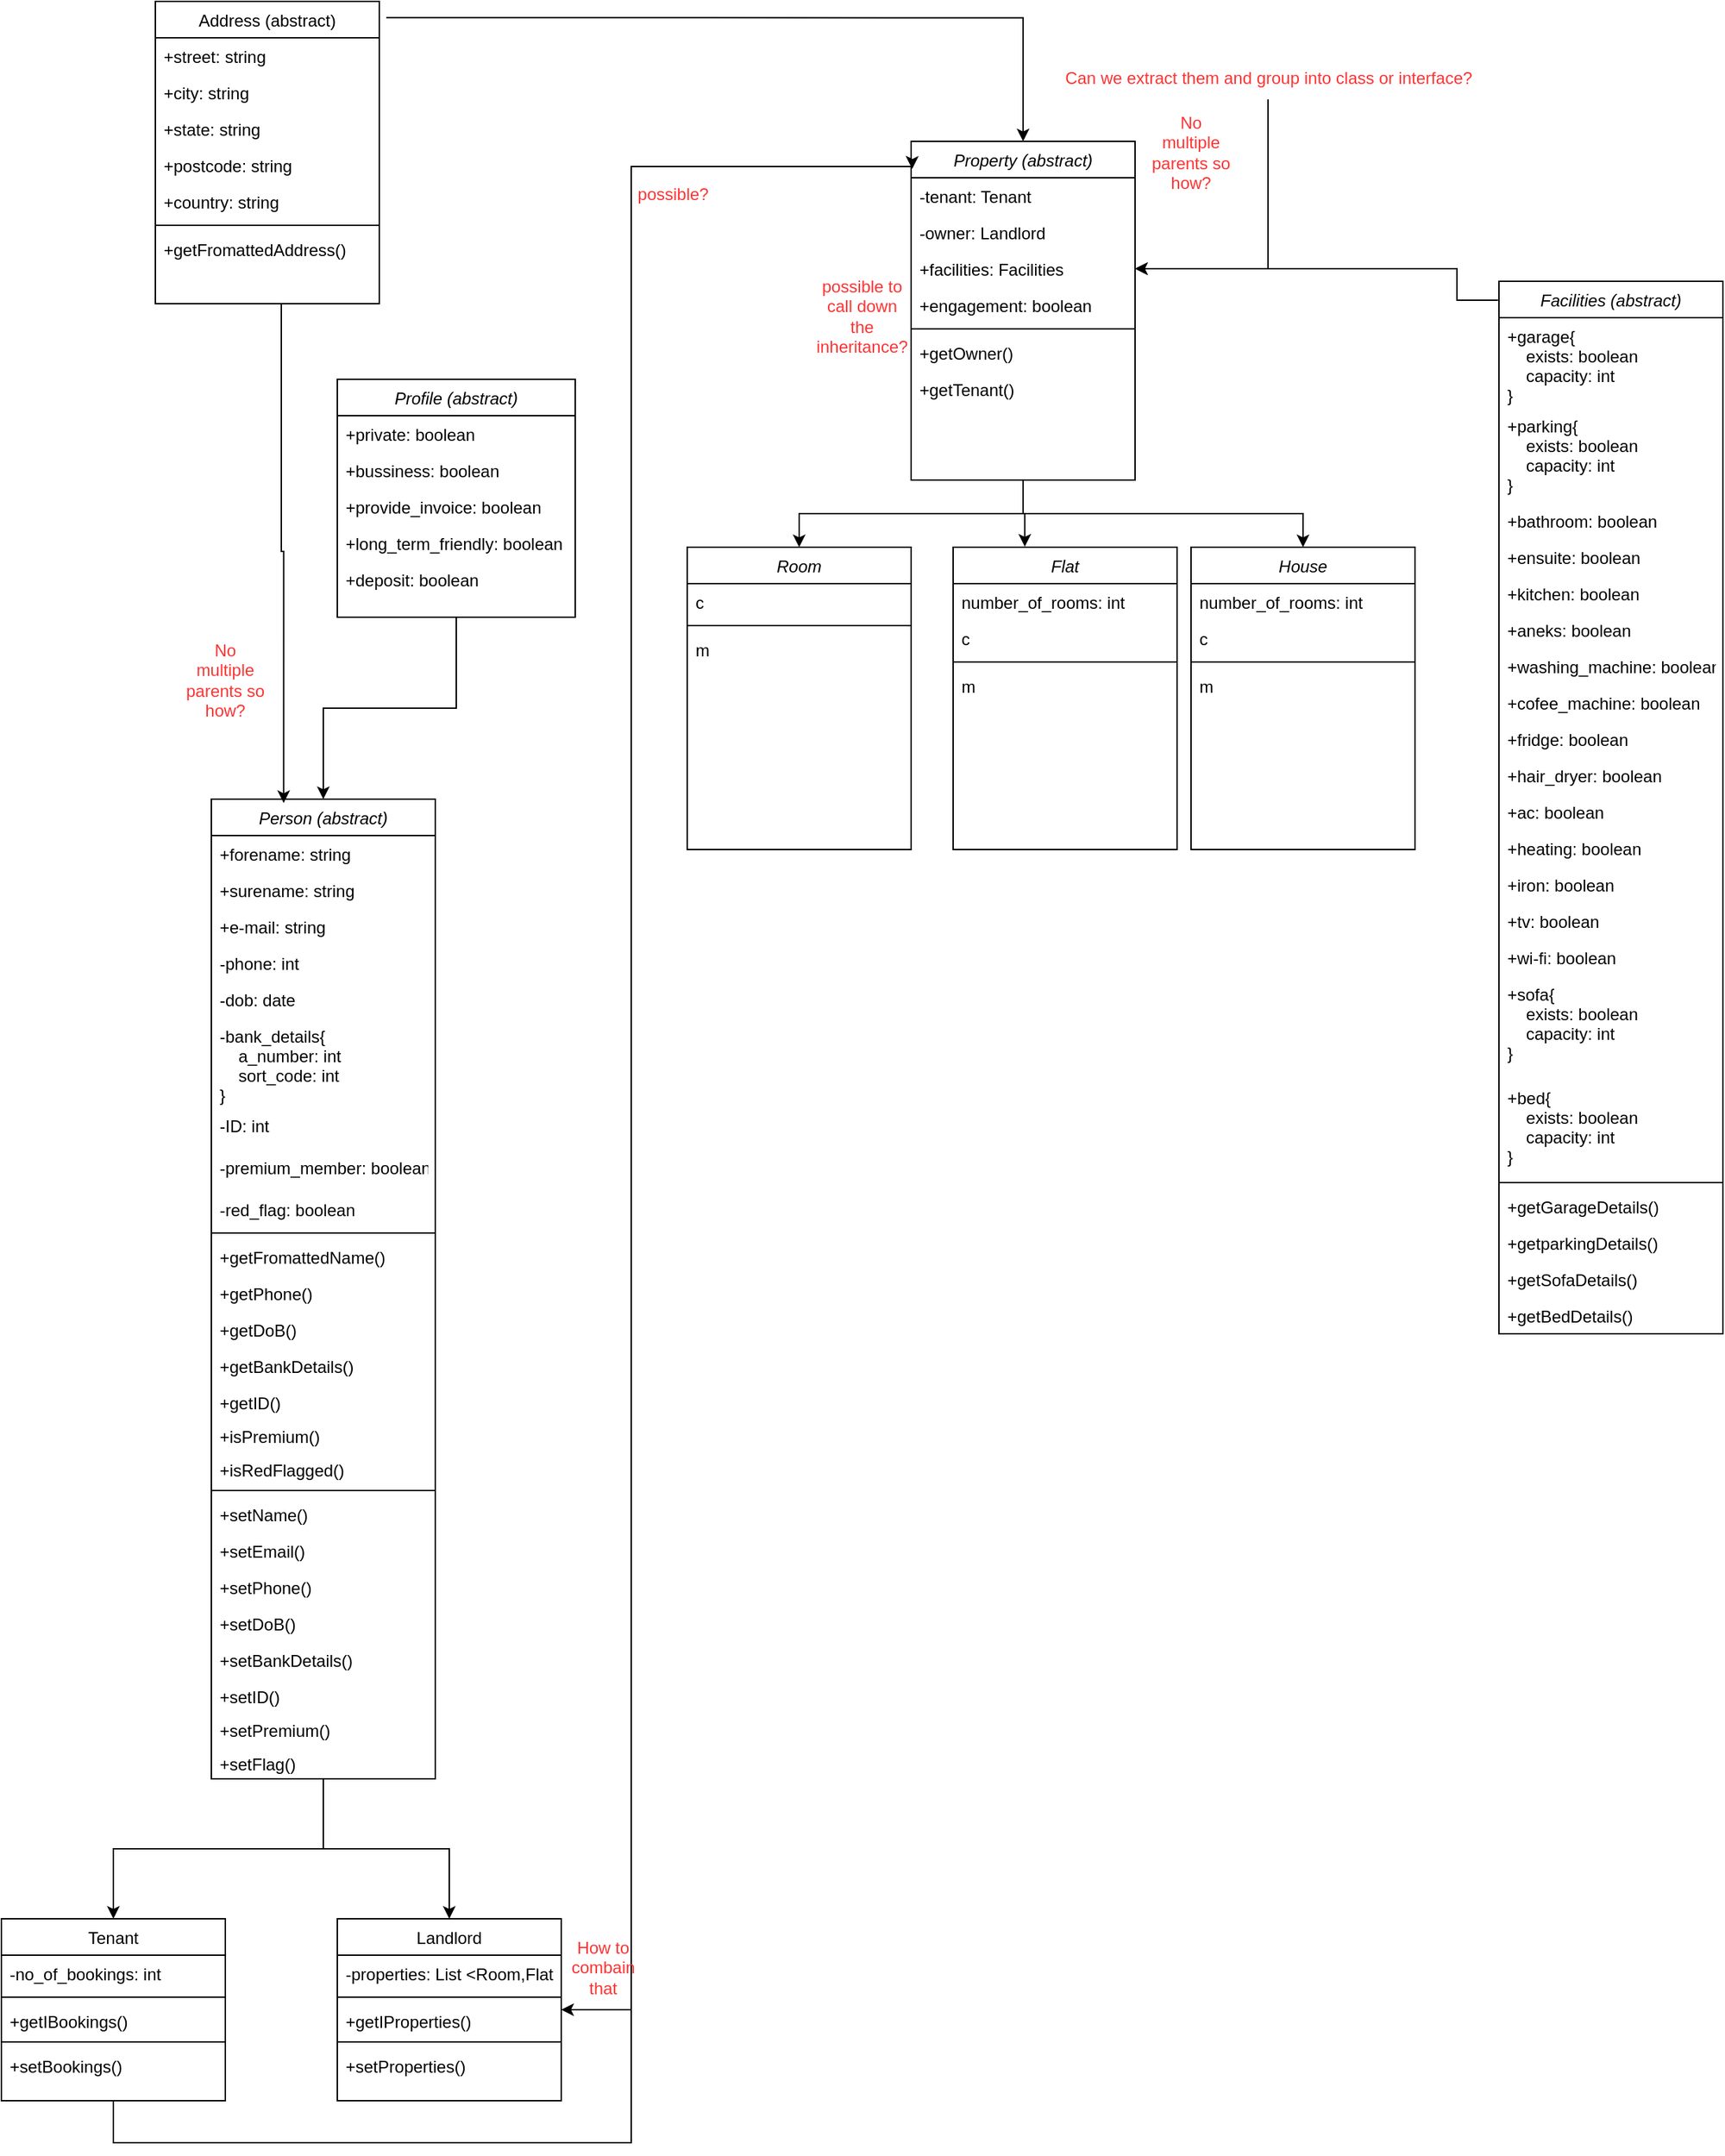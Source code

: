<mxfile version="22.0.4" type="device">
  <diagram id="C5RBs43oDa-KdzZeNtuy" name="Page-1">
    <mxGraphModel dx="1835" dy="1683" grid="1" gridSize="10" guides="1" tooltips="1" connect="1" arrows="1" fold="1" page="1" pageScale="1" pageWidth="827" pageHeight="1169" math="0" shadow="0">
      <root>
        <mxCell id="WIyWlLk6GJQsqaUBKTNV-0" />
        <mxCell id="WIyWlLk6GJQsqaUBKTNV-1" parent="WIyWlLk6GJQsqaUBKTNV-0" />
        <mxCell id="livQO-2SAZ4Iy33ky4Li-49" style="edgeStyle=orthogonalEdgeStyle;rounded=0;orthogonalLoop=1;jettySize=auto;html=1;exitX=0.5;exitY=1;exitDx=0;exitDy=0;entryX=0.5;entryY=0;entryDx=0;entryDy=0;" parent="WIyWlLk6GJQsqaUBKTNV-1" source="zkfFHV4jXpPFQw0GAbJ--0" target="zkfFHV4jXpPFQw0GAbJ--6" edge="1">
          <mxGeometry relative="1" as="geometry" />
        </mxCell>
        <mxCell id="livQO-2SAZ4Iy33ky4Li-134" style="edgeStyle=orthogonalEdgeStyle;rounded=0;orthogonalLoop=1;jettySize=auto;html=1;entryX=0.5;entryY=0;entryDx=0;entryDy=0;" parent="WIyWlLk6GJQsqaUBKTNV-1" source="zkfFHV4jXpPFQw0GAbJ--0" target="livQO-2SAZ4Iy33ky4Li-118" edge="1">
          <mxGeometry relative="1" as="geometry" />
        </mxCell>
        <mxCell id="zkfFHV4jXpPFQw0GAbJ--0" value="Person (abstract)" style="swimlane;fontStyle=2;align=center;verticalAlign=top;childLayout=stackLayout;horizontal=1;startSize=26;horizontalStack=0;resizeParent=1;resizeLast=0;collapsible=1;marginBottom=0;rounded=0;shadow=0;strokeWidth=1;" parent="WIyWlLk6GJQsqaUBKTNV-1" vertex="1">
          <mxGeometry x="-30" y="-100" width="160" height="700" as="geometry">
            <mxRectangle x="230" y="140" width="160" height="26" as="alternateBounds" />
          </mxGeometry>
        </mxCell>
        <mxCell id="zkfFHV4jXpPFQw0GAbJ--1" value="+forename: string" style="text;align=left;verticalAlign=top;spacingLeft=4;spacingRight=4;overflow=hidden;rotatable=0;points=[[0,0.5],[1,0.5]];portConstraint=eastwest;" parent="zkfFHV4jXpPFQw0GAbJ--0" vertex="1">
          <mxGeometry y="26" width="160" height="26" as="geometry" />
        </mxCell>
        <mxCell id="livQO-2SAZ4Iy33ky4Li-4" value="+surename: string" style="text;align=left;verticalAlign=top;spacingLeft=4;spacingRight=4;overflow=hidden;rotatable=0;points=[[0,0.5],[1,0.5]];portConstraint=eastwest;rounded=0;shadow=0;html=0;" parent="zkfFHV4jXpPFQw0GAbJ--0" vertex="1">
          <mxGeometry y="52" width="160" height="26" as="geometry" />
        </mxCell>
        <mxCell id="zkfFHV4jXpPFQw0GAbJ--3" value="+e-mail: string" style="text;align=left;verticalAlign=top;spacingLeft=4;spacingRight=4;overflow=hidden;rotatable=0;points=[[0,0.5],[1,0.5]];portConstraint=eastwest;rounded=0;shadow=0;html=0;" parent="zkfFHV4jXpPFQw0GAbJ--0" vertex="1">
          <mxGeometry y="78" width="160" height="26" as="geometry" />
        </mxCell>
        <mxCell id="livQO-2SAZ4Iy33ky4Li-79" value="-phone: int" style="text;align=left;verticalAlign=top;spacingLeft=4;spacingRight=4;overflow=hidden;rotatable=0;points=[[0,0.5],[1,0.5]];portConstraint=eastwest;rounded=0;shadow=0;html=0;" parent="zkfFHV4jXpPFQw0GAbJ--0" vertex="1">
          <mxGeometry y="104" width="160" height="26" as="geometry" />
        </mxCell>
        <mxCell id="livQO-2SAZ4Iy33ky4Li-80" value="-dob: date" style="text;align=left;verticalAlign=top;spacingLeft=4;spacingRight=4;overflow=hidden;rotatable=0;points=[[0,0.5],[1,0.5]];portConstraint=eastwest;rounded=0;shadow=0;html=0;" parent="zkfFHV4jXpPFQw0GAbJ--0" vertex="1">
          <mxGeometry y="130" width="160" height="26" as="geometry" />
        </mxCell>
        <mxCell id="livQO-2SAZ4Iy33ky4Li-93" value="-bank_details{&#xa;    a_number: int&#xa;    sort_code: int&#xa;}" style="text;align=left;verticalAlign=top;spacingLeft=4;spacingRight=4;overflow=hidden;rotatable=0;points=[[0,0.5],[1,0.5]];portConstraint=eastwest;rounded=0;shadow=0;html=0;" parent="zkfFHV4jXpPFQw0GAbJ--0" vertex="1">
          <mxGeometry y="156" width="160" height="64" as="geometry" />
        </mxCell>
        <mxCell id="livQO-2SAZ4Iy33ky4Li-136" value="-ID: int" style="text;align=left;verticalAlign=top;spacingLeft=4;spacingRight=4;overflow=hidden;rotatable=0;points=[[0,0.5],[1,0.5]];portConstraint=eastwest;rounded=0;shadow=0;html=0;" parent="zkfFHV4jXpPFQw0GAbJ--0" vertex="1">
          <mxGeometry y="220" width="160" height="30" as="geometry" />
        </mxCell>
        <mxCell id="livQO-2SAZ4Iy33ky4Li-95" value="-premium_member: boolean" style="text;align=left;verticalAlign=top;spacingLeft=4;spacingRight=4;overflow=hidden;rotatable=0;points=[[0,0.5],[1,0.5]];portConstraint=eastwest;" parent="zkfFHV4jXpPFQw0GAbJ--0" vertex="1">
          <mxGeometry y="250" width="160" height="30" as="geometry" />
        </mxCell>
        <mxCell id="zkfFHV4jXpPFQw0GAbJ--7" value="-red_flag: boolean" style="text;align=left;verticalAlign=top;spacingLeft=4;spacingRight=4;overflow=hidden;rotatable=0;points=[[0,0.5],[1,0.5]];portConstraint=eastwest;" parent="zkfFHV4jXpPFQw0GAbJ--0" vertex="1">
          <mxGeometry y="280" width="160" height="26" as="geometry" />
        </mxCell>
        <mxCell id="zkfFHV4jXpPFQw0GAbJ--4" value="" style="line;html=1;strokeWidth=1;align=left;verticalAlign=middle;spacingTop=-1;spacingLeft=3;spacingRight=3;rotatable=0;labelPosition=right;points=[];portConstraint=eastwest;" parent="zkfFHV4jXpPFQw0GAbJ--0" vertex="1">
          <mxGeometry y="306" width="160" height="8" as="geometry" />
        </mxCell>
        <mxCell id="zkfFHV4jXpPFQw0GAbJ--5" value="+getFromattedName()" style="text;align=left;verticalAlign=top;spacingLeft=4;spacingRight=4;overflow=hidden;rotatable=0;points=[[0,0.5],[1,0.5]];portConstraint=eastwest;" parent="zkfFHV4jXpPFQw0GAbJ--0" vertex="1">
          <mxGeometry y="314" width="160" height="26" as="geometry" />
        </mxCell>
        <mxCell id="livQO-2SAZ4Iy33ky4Li-100" value="+getPhone()" style="text;align=left;verticalAlign=top;spacingLeft=4;spacingRight=4;overflow=hidden;rotatable=0;points=[[0,0.5],[1,0.5]];portConstraint=eastwest;" parent="zkfFHV4jXpPFQw0GAbJ--0" vertex="1">
          <mxGeometry y="340" width="160" height="26" as="geometry" />
        </mxCell>
        <mxCell id="livQO-2SAZ4Iy33ky4Li-101" value="+getDoB()" style="text;align=left;verticalAlign=top;spacingLeft=4;spacingRight=4;overflow=hidden;rotatable=0;points=[[0,0.5],[1,0.5]];portConstraint=eastwest;" parent="zkfFHV4jXpPFQw0GAbJ--0" vertex="1">
          <mxGeometry y="366" width="160" height="26" as="geometry" />
        </mxCell>
        <mxCell id="livQO-2SAZ4Iy33ky4Li-102" value="+getBankDetails()" style="text;align=left;verticalAlign=top;spacingLeft=4;spacingRight=4;overflow=hidden;rotatable=0;points=[[0,0.5],[1,0.5]];portConstraint=eastwest;" parent="zkfFHV4jXpPFQw0GAbJ--0" vertex="1">
          <mxGeometry y="392" width="160" height="26" as="geometry" />
        </mxCell>
        <mxCell id="livQO-2SAZ4Iy33ky4Li-124" value="+getID()" style="text;align=left;verticalAlign=top;spacingLeft=4;spacingRight=4;overflow=hidden;rotatable=0;points=[[0,0.5],[1,0.5]];portConstraint=eastwest;" parent="zkfFHV4jXpPFQw0GAbJ--0" vertex="1">
          <mxGeometry y="418" width="160" height="24" as="geometry" />
        </mxCell>
        <mxCell id="livQO-2SAZ4Iy33ky4Li-112" value="+isPremium()" style="text;align=left;verticalAlign=top;spacingLeft=4;spacingRight=4;overflow=hidden;rotatable=0;points=[[0,0.5],[1,0.5]];portConstraint=eastwest;" parent="zkfFHV4jXpPFQw0GAbJ--0" vertex="1">
          <mxGeometry y="442" width="160" height="24" as="geometry" />
        </mxCell>
        <mxCell id="livQO-2SAZ4Iy33ky4Li-85" value="+isRedFlagged()" style="text;align=left;verticalAlign=top;spacingLeft=4;spacingRight=4;overflow=hidden;rotatable=0;points=[[0,0.5],[1,0.5]];portConstraint=eastwest;" parent="zkfFHV4jXpPFQw0GAbJ--0" vertex="1">
          <mxGeometry y="466" width="160" height="24" as="geometry" />
        </mxCell>
        <mxCell id="livQO-2SAZ4Iy33ky4Li-104" value="" style="line;html=1;strokeWidth=1;align=left;verticalAlign=middle;spacingTop=-1;spacingLeft=3;spacingRight=3;rotatable=0;labelPosition=right;points=[];portConstraint=eastwest;" parent="zkfFHV4jXpPFQw0GAbJ--0" vertex="1">
          <mxGeometry y="490" width="160" height="8" as="geometry" />
        </mxCell>
        <mxCell id="livQO-2SAZ4Iy33ky4Li-106" value="+setName()" style="text;align=left;verticalAlign=top;spacingLeft=4;spacingRight=4;overflow=hidden;rotatable=0;points=[[0,0.5],[1,0.5]];portConstraint=eastwest;" parent="zkfFHV4jXpPFQw0GAbJ--0" vertex="1">
          <mxGeometry y="498" width="160" height="26" as="geometry" />
        </mxCell>
        <mxCell id="livQO-2SAZ4Iy33ky4Li-107" value="+setEmail()" style="text;align=left;verticalAlign=top;spacingLeft=4;spacingRight=4;overflow=hidden;rotatable=0;points=[[0,0.5],[1,0.5]];portConstraint=eastwest;rounded=0;shadow=0;html=0;" parent="zkfFHV4jXpPFQw0GAbJ--0" vertex="1">
          <mxGeometry y="524" width="160" height="26" as="geometry" />
        </mxCell>
        <mxCell id="livQO-2SAZ4Iy33ky4Li-103" value="+setPhone()" style="text;align=left;verticalAlign=top;spacingLeft=4;spacingRight=4;overflow=hidden;rotatable=0;points=[[0,0.5],[1,0.5]];portConstraint=eastwest;" parent="zkfFHV4jXpPFQw0GAbJ--0" vertex="1">
          <mxGeometry y="550" width="160" height="26" as="geometry" />
        </mxCell>
        <mxCell id="livQO-2SAZ4Iy33ky4Li-108" value="+setDoB()" style="text;align=left;verticalAlign=top;spacingLeft=4;spacingRight=4;overflow=hidden;rotatable=0;points=[[0,0.5],[1,0.5]];portConstraint=eastwest;rounded=0;shadow=0;html=0;" parent="zkfFHV4jXpPFQw0GAbJ--0" vertex="1">
          <mxGeometry y="576" width="160" height="26" as="geometry" />
        </mxCell>
        <mxCell id="livQO-2SAZ4Iy33ky4Li-105" value="+setBankDetails()" style="text;align=left;verticalAlign=top;spacingLeft=4;spacingRight=4;overflow=hidden;rotatable=0;points=[[0,0.5],[1,0.5]];portConstraint=eastwest;" parent="zkfFHV4jXpPFQw0GAbJ--0" vertex="1">
          <mxGeometry y="602" width="160" height="26" as="geometry" />
        </mxCell>
        <mxCell id="livQO-2SAZ4Iy33ky4Li-129" value="+setID()" style="text;align=left;verticalAlign=top;spacingLeft=4;spacingRight=4;overflow=hidden;rotatable=0;points=[[0,0.5],[1,0.5]];portConstraint=eastwest;" parent="zkfFHV4jXpPFQw0GAbJ--0" vertex="1">
          <mxGeometry y="628" width="160" height="24" as="geometry" />
        </mxCell>
        <mxCell id="livQO-2SAZ4Iy33ky4Li-115" value="+setPremium()" style="text;align=left;verticalAlign=top;spacingLeft=4;spacingRight=4;overflow=hidden;rotatable=0;points=[[0,0.5],[1,0.5]];portConstraint=eastwest;" parent="zkfFHV4jXpPFQw0GAbJ--0" vertex="1">
          <mxGeometry y="652" width="160" height="24" as="geometry" />
        </mxCell>
        <mxCell id="livQO-2SAZ4Iy33ky4Li-113" value="+setFlag()" style="text;align=left;verticalAlign=top;spacingLeft=4;spacingRight=4;overflow=hidden;rotatable=0;points=[[0,0.5],[1,0.5]];portConstraint=eastwest;" parent="zkfFHV4jXpPFQw0GAbJ--0" vertex="1">
          <mxGeometry y="676" width="160" height="24" as="geometry" />
        </mxCell>
        <mxCell id="livQO-2SAZ4Iy33ky4Li-152" style="edgeStyle=orthogonalEdgeStyle;rounded=0;orthogonalLoop=1;jettySize=auto;html=1;entryX=0.005;entryY=0.081;entryDx=0;entryDy=0;entryPerimeter=0;" parent="WIyWlLk6GJQsqaUBKTNV-1" source="zkfFHV4jXpPFQw0GAbJ--6" target="livQO-2SAZ4Iy33ky4Li-27" edge="1">
          <mxGeometry relative="1" as="geometry">
            <Array as="points">
              <mxPoint x="-100" y="860" />
              <mxPoint x="270" y="860" />
              <mxPoint x="270" y="-552" />
            </Array>
          </mxGeometry>
        </mxCell>
        <mxCell id="zkfFHV4jXpPFQw0GAbJ--6" value="Tenant" style="swimlane;fontStyle=0;align=center;verticalAlign=top;childLayout=stackLayout;horizontal=1;startSize=26;horizontalStack=0;resizeParent=1;resizeLast=0;collapsible=1;marginBottom=0;rounded=0;shadow=0;strokeWidth=1;" parent="WIyWlLk6GJQsqaUBKTNV-1" vertex="1">
          <mxGeometry x="-180" y="700" width="160" height="130" as="geometry">
            <mxRectangle x="130" y="380" width="160" height="26" as="alternateBounds" />
          </mxGeometry>
        </mxCell>
        <mxCell id="livQO-2SAZ4Iy33ky4Li-96" value="-no_of_bookings: int" style="text;align=left;verticalAlign=top;spacingLeft=4;spacingRight=4;overflow=hidden;rotatable=0;points=[[0,0.5],[1,0.5]];portConstraint=eastwest;" parent="zkfFHV4jXpPFQw0GAbJ--6" vertex="1">
          <mxGeometry y="26" width="160" height="26" as="geometry" />
        </mxCell>
        <mxCell id="zkfFHV4jXpPFQw0GAbJ--9" value="" style="line;html=1;strokeWidth=1;align=left;verticalAlign=middle;spacingTop=-1;spacingLeft=3;spacingRight=3;rotatable=0;labelPosition=right;points=[];portConstraint=eastwest;" parent="zkfFHV4jXpPFQw0GAbJ--6" vertex="1">
          <mxGeometry y="52" width="160" height="8" as="geometry" />
        </mxCell>
        <mxCell id="livQO-2SAZ4Iy33ky4Li-111" value="+getIBookings()" style="text;align=left;verticalAlign=top;spacingLeft=4;spacingRight=4;overflow=hidden;rotatable=0;points=[[0,0.5],[1,0.5]];portConstraint=eastwest;" parent="zkfFHV4jXpPFQw0GAbJ--6" vertex="1">
          <mxGeometry y="60" width="160" height="24" as="geometry" />
        </mxCell>
        <mxCell id="livQO-2SAZ4Iy33ky4Li-114" value="" style="line;html=1;strokeWidth=1;align=left;verticalAlign=middle;spacingTop=-1;spacingLeft=3;spacingRight=3;rotatable=0;labelPosition=right;points=[];portConstraint=eastwest;" parent="zkfFHV4jXpPFQw0GAbJ--6" vertex="1">
          <mxGeometry y="84" width="160" height="8" as="geometry" />
        </mxCell>
        <mxCell id="livQO-2SAZ4Iy33ky4Li-116" value="+setBookings()" style="text;align=left;verticalAlign=top;spacingLeft=4;spacingRight=4;overflow=hidden;rotatable=0;points=[[0,0.5],[1,0.5]];portConstraint=eastwest;" parent="zkfFHV4jXpPFQw0GAbJ--6" vertex="1">
          <mxGeometry y="92" width="160" height="24" as="geometry" />
        </mxCell>
        <mxCell id="livQO-2SAZ4Iy33ky4Li-48" style="edgeStyle=orthogonalEdgeStyle;rounded=0;orthogonalLoop=1;jettySize=auto;html=1;entryX=0.5;entryY=0;entryDx=0;entryDy=0;exitX=1.031;exitY=0.054;exitDx=0;exitDy=0;exitPerimeter=0;" parent="WIyWlLk6GJQsqaUBKTNV-1" source="zkfFHV4jXpPFQw0GAbJ--17" target="livQO-2SAZ4Iy33ky4Li-27" edge="1">
          <mxGeometry relative="1" as="geometry" />
        </mxCell>
        <mxCell id="livQO-2SAZ4Iy33ky4Li-78" style="edgeStyle=orthogonalEdgeStyle;rounded=0;orthogonalLoop=1;jettySize=auto;html=1;entryX=0.323;entryY=0.004;entryDx=0;entryDy=0;entryPerimeter=0;" parent="WIyWlLk6GJQsqaUBKTNV-1" source="zkfFHV4jXpPFQw0GAbJ--17" target="zkfFHV4jXpPFQw0GAbJ--0" edge="1">
          <mxGeometry relative="1" as="geometry">
            <Array as="points">
              <mxPoint x="20" y="-277" />
              <mxPoint x="22" y="-277" />
            </Array>
          </mxGeometry>
        </mxCell>
        <mxCell id="zkfFHV4jXpPFQw0GAbJ--17" value="Address (abstract)" style="swimlane;fontStyle=0;align=center;verticalAlign=top;childLayout=stackLayout;horizontal=1;startSize=26;horizontalStack=0;resizeParent=1;resizeLast=0;collapsible=1;marginBottom=0;rounded=0;shadow=0;strokeWidth=1;" parent="WIyWlLk6GJQsqaUBKTNV-1" vertex="1">
          <mxGeometry x="-70" y="-670" width="160" height="216" as="geometry">
            <mxRectangle x="550" y="140" width="160" height="26" as="alternateBounds" />
          </mxGeometry>
        </mxCell>
        <mxCell id="zkfFHV4jXpPFQw0GAbJ--18" value="+street: string" style="text;align=left;verticalAlign=top;spacingLeft=4;spacingRight=4;overflow=hidden;rotatable=0;points=[[0,0.5],[1,0.5]];portConstraint=eastwest;" parent="zkfFHV4jXpPFQw0GAbJ--17" vertex="1">
          <mxGeometry y="26" width="160" height="26" as="geometry" />
        </mxCell>
        <mxCell id="zkfFHV4jXpPFQw0GAbJ--19" value="+city: string" style="text;align=left;verticalAlign=top;spacingLeft=4;spacingRight=4;overflow=hidden;rotatable=0;points=[[0,0.5],[1,0.5]];portConstraint=eastwest;rounded=0;shadow=0;html=0;" parent="zkfFHV4jXpPFQw0GAbJ--17" vertex="1">
          <mxGeometry y="52" width="160" height="26" as="geometry" />
        </mxCell>
        <mxCell id="zkfFHV4jXpPFQw0GAbJ--20" value="+state: string" style="text;align=left;verticalAlign=top;spacingLeft=4;spacingRight=4;overflow=hidden;rotatable=0;points=[[0,0.5],[1,0.5]];portConstraint=eastwest;rounded=0;shadow=0;html=0;" parent="zkfFHV4jXpPFQw0GAbJ--17" vertex="1">
          <mxGeometry y="78" width="160" height="26" as="geometry" />
        </mxCell>
        <mxCell id="zkfFHV4jXpPFQw0GAbJ--21" value="+postcode: string" style="text;align=left;verticalAlign=top;spacingLeft=4;spacingRight=4;overflow=hidden;rotatable=0;points=[[0,0.5],[1,0.5]];portConstraint=eastwest;rounded=0;shadow=0;html=0;" parent="zkfFHV4jXpPFQw0GAbJ--17" vertex="1">
          <mxGeometry y="104" width="160" height="26" as="geometry" />
        </mxCell>
        <mxCell id="zkfFHV4jXpPFQw0GAbJ--22" value="+country: string" style="text;align=left;verticalAlign=top;spacingLeft=4;spacingRight=4;overflow=hidden;rotatable=0;points=[[0,0.5],[1,0.5]];portConstraint=eastwest;rounded=0;shadow=0;html=0;" parent="zkfFHV4jXpPFQw0GAbJ--17" vertex="1">
          <mxGeometry y="130" width="160" height="26" as="geometry" />
        </mxCell>
        <mxCell id="livQO-2SAZ4Iy33ky4Li-83" value="" style="line;html=1;strokeWidth=1;align=left;verticalAlign=middle;spacingTop=-1;spacingLeft=3;spacingRight=3;rotatable=0;labelPosition=right;points=[];portConstraint=eastwest;" parent="zkfFHV4jXpPFQw0GAbJ--17" vertex="1">
          <mxGeometry y="156" width="160" height="8" as="geometry" />
        </mxCell>
        <mxCell id="livQO-2SAZ4Iy33ky4Li-84" value="+getFromattedAddress()" style="text;align=left;verticalAlign=top;spacingLeft=4;spacingRight=4;overflow=hidden;rotatable=0;points=[[0,0.5],[1,0.5]];portConstraint=eastwest;rounded=0;shadow=0;html=0;" parent="zkfFHV4jXpPFQw0GAbJ--17" vertex="1">
          <mxGeometry y="164" width="160" height="26" as="geometry" />
        </mxCell>
        <mxCell id="livQO-2SAZ4Iy33ky4Li-9" value="House" style="swimlane;fontStyle=2;align=center;verticalAlign=top;childLayout=stackLayout;horizontal=1;startSize=26;horizontalStack=0;resizeParent=1;resizeLast=0;collapsible=1;marginBottom=0;rounded=0;shadow=0;strokeWidth=1;" parent="WIyWlLk6GJQsqaUBKTNV-1" vertex="1">
          <mxGeometry x="670" y="-280" width="160" height="216" as="geometry">
            <mxRectangle x="230" y="140" width="160" height="26" as="alternateBounds" />
          </mxGeometry>
        </mxCell>
        <mxCell id="livQO-2SAZ4Iy33ky4Li-11" value="number_of_rooms: int" style="text;align=left;verticalAlign=top;spacingLeft=4;spacingRight=4;overflow=hidden;rotatable=0;points=[[0,0.5],[1,0.5]];portConstraint=eastwest;rounded=0;shadow=0;html=0;" parent="livQO-2SAZ4Iy33ky4Li-9" vertex="1">
          <mxGeometry y="26" width="160" height="26" as="geometry" />
        </mxCell>
        <mxCell id="livQO-2SAZ4Iy33ky4Li-12" value="c" style="text;align=left;verticalAlign=top;spacingLeft=4;spacingRight=4;overflow=hidden;rotatable=0;points=[[0,0.5],[1,0.5]];portConstraint=eastwest;rounded=0;shadow=0;html=0;" parent="livQO-2SAZ4Iy33ky4Li-9" vertex="1">
          <mxGeometry y="52" width="160" height="26" as="geometry" />
        </mxCell>
        <mxCell id="livQO-2SAZ4Iy33ky4Li-13" value="" style="line;html=1;strokeWidth=1;align=left;verticalAlign=middle;spacingTop=-1;spacingLeft=3;spacingRight=3;rotatable=0;labelPosition=right;points=[];portConstraint=eastwest;" parent="livQO-2SAZ4Iy33ky4Li-9" vertex="1">
          <mxGeometry y="78" width="160" height="8" as="geometry" />
        </mxCell>
        <mxCell id="livQO-2SAZ4Iy33ky4Li-89" value="m" style="text;align=left;verticalAlign=top;spacingLeft=4;spacingRight=4;overflow=hidden;rotatable=0;points=[[0,0.5],[1,0.5]];portConstraint=eastwest;" parent="livQO-2SAZ4Iy33ky4Li-9" vertex="1">
          <mxGeometry y="86" width="160" height="24" as="geometry" />
        </mxCell>
        <mxCell id="livQO-2SAZ4Iy33ky4Li-15" value="Flat" style="swimlane;fontStyle=2;align=center;verticalAlign=top;childLayout=stackLayout;horizontal=1;startSize=26;horizontalStack=0;resizeParent=1;resizeLast=0;collapsible=1;marginBottom=0;rounded=0;shadow=0;strokeWidth=1;" parent="WIyWlLk6GJQsqaUBKTNV-1" vertex="1">
          <mxGeometry x="500" y="-280" width="160" height="216" as="geometry">
            <mxRectangle x="230" y="140" width="160" height="26" as="alternateBounds" />
          </mxGeometry>
        </mxCell>
        <mxCell id="livQO-2SAZ4Iy33ky4Li-17" value="number_of_rooms: int" style="text;align=left;verticalAlign=top;spacingLeft=4;spacingRight=4;overflow=hidden;rotatable=0;points=[[0,0.5],[1,0.5]];portConstraint=eastwest;rounded=0;shadow=0;html=0;" parent="livQO-2SAZ4Iy33ky4Li-15" vertex="1">
          <mxGeometry y="26" width="160" height="26" as="geometry" />
        </mxCell>
        <mxCell id="livQO-2SAZ4Iy33ky4Li-18" value="c" style="text;align=left;verticalAlign=top;spacingLeft=4;spacingRight=4;overflow=hidden;rotatable=0;points=[[0,0.5],[1,0.5]];portConstraint=eastwest;rounded=0;shadow=0;html=0;" parent="livQO-2SAZ4Iy33ky4Li-15" vertex="1">
          <mxGeometry y="52" width="160" height="26" as="geometry" />
        </mxCell>
        <mxCell id="livQO-2SAZ4Iy33ky4Li-19" value="" style="line;html=1;strokeWidth=1;align=left;verticalAlign=middle;spacingTop=-1;spacingLeft=3;spacingRight=3;rotatable=0;labelPosition=right;points=[];portConstraint=eastwest;" parent="livQO-2SAZ4Iy33ky4Li-15" vertex="1">
          <mxGeometry y="78" width="160" height="8" as="geometry" />
        </mxCell>
        <mxCell id="livQO-2SAZ4Iy33ky4Li-88" value="m" style="text;align=left;verticalAlign=top;spacingLeft=4;spacingRight=4;overflow=hidden;rotatable=0;points=[[0,0.5],[1,0.5]];portConstraint=eastwest;" parent="livQO-2SAZ4Iy33ky4Li-15" vertex="1">
          <mxGeometry y="86" width="160" height="24" as="geometry" />
        </mxCell>
        <mxCell id="livQO-2SAZ4Iy33ky4Li-21" value="Room" style="swimlane;fontStyle=2;align=center;verticalAlign=top;childLayout=stackLayout;horizontal=1;startSize=26;horizontalStack=0;resizeParent=1;resizeLast=0;collapsible=1;marginBottom=0;rounded=0;shadow=0;strokeWidth=1;" parent="WIyWlLk6GJQsqaUBKTNV-1" vertex="1">
          <mxGeometry x="310" y="-280" width="160" height="216" as="geometry">
            <mxRectangle x="230" y="140" width="160" height="26" as="alternateBounds" />
          </mxGeometry>
        </mxCell>
        <mxCell id="livQO-2SAZ4Iy33ky4Li-24" value="c" style="text;align=left;verticalAlign=top;spacingLeft=4;spacingRight=4;overflow=hidden;rotatable=0;points=[[0,0.5],[1,0.5]];portConstraint=eastwest;rounded=0;shadow=0;html=0;" parent="livQO-2SAZ4Iy33ky4Li-21" vertex="1">
          <mxGeometry y="26" width="160" height="26" as="geometry" />
        </mxCell>
        <mxCell id="livQO-2SAZ4Iy33ky4Li-25" value="" style="line;html=1;strokeWidth=1;align=left;verticalAlign=middle;spacingTop=-1;spacingLeft=3;spacingRight=3;rotatable=0;labelPosition=right;points=[];portConstraint=eastwest;" parent="livQO-2SAZ4Iy33ky4Li-21" vertex="1">
          <mxGeometry y="52" width="160" height="8" as="geometry" />
        </mxCell>
        <mxCell id="livQO-2SAZ4Iy33ky4Li-87" value="m" style="text;align=left;verticalAlign=top;spacingLeft=4;spacingRight=4;overflow=hidden;rotatable=0;points=[[0,0.5],[1,0.5]];portConstraint=eastwest;" parent="livQO-2SAZ4Iy33ky4Li-21" vertex="1">
          <mxGeometry y="60" width="160" height="24" as="geometry" />
        </mxCell>
        <mxCell id="livQO-2SAZ4Iy33ky4Li-44" style="edgeStyle=orthogonalEdgeStyle;rounded=0;orthogonalLoop=1;jettySize=auto;html=1;entryX=0.5;entryY=0;entryDx=0;entryDy=0;" parent="WIyWlLk6GJQsqaUBKTNV-1" source="livQO-2SAZ4Iy33ky4Li-27" target="livQO-2SAZ4Iy33ky4Li-21" edge="1">
          <mxGeometry relative="1" as="geometry" />
        </mxCell>
        <mxCell id="livQO-2SAZ4Iy33ky4Li-45" style="edgeStyle=orthogonalEdgeStyle;rounded=0;orthogonalLoop=1;jettySize=auto;html=1;exitX=0.5;exitY=1;exitDx=0;exitDy=0;entryX=0.32;entryY=-0.002;entryDx=0;entryDy=0;entryPerimeter=0;" parent="WIyWlLk6GJQsqaUBKTNV-1" source="livQO-2SAZ4Iy33ky4Li-27" target="livQO-2SAZ4Iy33ky4Li-15" edge="1">
          <mxGeometry relative="1" as="geometry" />
        </mxCell>
        <mxCell id="livQO-2SAZ4Iy33ky4Li-47" style="edgeStyle=orthogonalEdgeStyle;rounded=0;orthogonalLoop=1;jettySize=auto;html=1;exitX=0.5;exitY=1;exitDx=0;exitDy=0;" parent="WIyWlLk6GJQsqaUBKTNV-1" source="livQO-2SAZ4Iy33ky4Li-27" target="livQO-2SAZ4Iy33ky4Li-9" edge="1">
          <mxGeometry relative="1" as="geometry" />
        </mxCell>
        <mxCell id="livQO-2SAZ4Iy33ky4Li-27" value="Property (abstract)" style="swimlane;fontStyle=2;align=center;verticalAlign=top;childLayout=stackLayout;horizontal=1;startSize=26;horizontalStack=0;resizeParent=1;resizeLast=0;collapsible=1;marginBottom=0;rounded=0;shadow=0;strokeWidth=1;" parent="WIyWlLk6GJQsqaUBKTNV-1" vertex="1">
          <mxGeometry x="470" y="-570" width="160" height="242" as="geometry">
            <mxRectangle x="230" y="140" width="160" height="26" as="alternateBounds" />
          </mxGeometry>
        </mxCell>
        <mxCell id="mwOANPohrcXLjfOvSAAO-0" value="-tenant: Tenant" style="text;align=left;verticalAlign=top;spacingLeft=4;spacingRight=4;overflow=hidden;rotatable=0;points=[[0,0.5],[1,0.5]];portConstraint=eastwest;rounded=0;shadow=0;html=0;" parent="livQO-2SAZ4Iy33ky4Li-27" vertex="1">
          <mxGeometry y="26" width="160" height="26" as="geometry" />
        </mxCell>
        <mxCell id="livQO-2SAZ4Iy33ky4Li-23" value="-owner: Landlord" style="text;align=left;verticalAlign=top;spacingLeft=4;spacingRight=4;overflow=hidden;rotatable=0;points=[[0,0.5],[1,0.5]];portConstraint=eastwest;rounded=0;shadow=0;html=0;" parent="livQO-2SAZ4Iy33ky4Li-27" vertex="1">
          <mxGeometry y="52" width="160" height="26" as="geometry" />
        </mxCell>
        <mxCell id="livQO-2SAZ4Iy33ky4Li-29" value="+facilities: Facilities" style="text;align=left;verticalAlign=top;spacingLeft=4;spacingRight=4;overflow=hidden;rotatable=0;points=[[0,0.5],[1,0.5]];portConstraint=eastwest;rounded=0;shadow=0;html=0;" parent="livQO-2SAZ4Iy33ky4Li-27" vertex="1">
          <mxGeometry y="78" width="160" height="26" as="geometry" />
        </mxCell>
        <mxCell id="livQO-2SAZ4Iy33ky4Li-155" value="+engagement: boolean" style="text;align=left;verticalAlign=top;spacingLeft=4;spacingRight=4;overflow=hidden;rotatable=0;points=[[0,0.5],[1,0.5]];portConstraint=eastwest;" parent="livQO-2SAZ4Iy33ky4Li-27" vertex="1">
          <mxGeometry y="104" width="160" height="26" as="geometry" />
        </mxCell>
        <mxCell id="livQO-2SAZ4Iy33ky4Li-31" value="" style="line;html=1;strokeWidth=1;align=left;verticalAlign=middle;spacingTop=-1;spacingLeft=3;spacingRight=3;rotatable=0;labelPosition=right;points=[];portConstraint=eastwest;" parent="livQO-2SAZ4Iy33ky4Li-27" vertex="1">
          <mxGeometry y="130" width="160" height="8" as="geometry" />
        </mxCell>
        <mxCell id="livQO-2SAZ4Iy33ky4Li-32" value="+getOwner()" style="text;align=left;verticalAlign=top;spacingLeft=4;spacingRight=4;overflow=hidden;rotatable=0;points=[[0,0.5],[1,0.5]];portConstraint=eastwest;" parent="livQO-2SAZ4Iy33ky4Li-27" vertex="1">
          <mxGeometry y="138" width="160" height="26" as="geometry" />
        </mxCell>
        <mxCell id="livQO-2SAZ4Iy33ky4Li-154" value="+getTenant()" style="text;align=left;verticalAlign=top;spacingLeft=4;spacingRight=4;overflow=hidden;rotatable=0;points=[[0,0.5],[1,0.5]];portConstraint=eastwest;" parent="livQO-2SAZ4Iy33ky4Li-27" vertex="1">
          <mxGeometry y="164" width="160" height="26" as="geometry" />
        </mxCell>
        <mxCell id="livQO-2SAZ4Iy33ky4Li-42" style="edgeStyle=orthogonalEdgeStyle;rounded=0;orthogonalLoop=1;jettySize=auto;html=1;entryX=0.5;entryY=0;entryDx=0;entryDy=0;" parent="WIyWlLk6GJQsqaUBKTNV-1" source="livQO-2SAZ4Iy33ky4Li-33" target="zkfFHV4jXpPFQw0GAbJ--0" edge="1">
          <mxGeometry relative="1" as="geometry" />
        </mxCell>
        <mxCell id="livQO-2SAZ4Iy33ky4Li-33" value="Profile (abstract)" style="swimlane;fontStyle=2;align=center;verticalAlign=top;childLayout=stackLayout;horizontal=1;startSize=26;horizontalStack=0;resizeParent=1;resizeLast=0;collapsible=1;marginBottom=0;rounded=0;shadow=0;strokeWidth=1;" parent="WIyWlLk6GJQsqaUBKTNV-1" vertex="1">
          <mxGeometry x="60" y="-400" width="170" height="170" as="geometry">
            <mxRectangle x="230" y="140" width="160" height="26" as="alternateBounds" />
          </mxGeometry>
        </mxCell>
        <mxCell id="livQO-2SAZ4Iy33ky4Li-137" value="+private: boolean" style="text;align=left;verticalAlign=top;spacingLeft=4;spacingRight=4;overflow=hidden;rotatable=0;points=[[0,0.5],[1,0.5]];portConstraint=eastwest;" parent="livQO-2SAZ4Iy33ky4Li-33" vertex="1">
          <mxGeometry y="26" width="170" height="26" as="geometry" />
        </mxCell>
        <mxCell id="livQO-2SAZ4Iy33ky4Li-34" value="+bussiness: boolean" style="text;align=left;verticalAlign=top;spacingLeft=4;spacingRight=4;overflow=hidden;rotatable=0;points=[[0,0.5],[1,0.5]];portConstraint=eastwest;" parent="livQO-2SAZ4Iy33ky4Li-33" vertex="1">
          <mxGeometry y="52" width="170" height="26" as="geometry" />
        </mxCell>
        <mxCell id="livQO-2SAZ4Iy33ky4Li-35" value="+provide_invoice: boolean" style="text;align=left;verticalAlign=top;spacingLeft=4;spacingRight=4;overflow=hidden;rotatable=0;points=[[0,0.5],[1,0.5]];portConstraint=eastwest;rounded=0;shadow=0;html=0;" parent="livQO-2SAZ4Iy33ky4Li-33" vertex="1">
          <mxGeometry y="78" width="170" height="26" as="geometry" />
        </mxCell>
        <mxCell id="livQO-2SAZ4Iy33ky4Li-41" value="+long_term_friendly: boolean&#xa;" style="text;align=left;verticalAlign=top;spacingLeft=4;spacingRight=4;overflow=hidden;rotatable=0;points=[[0,0.5],[1,0.5]];portConstraint=eastwest;rounded=0;shadow=0;html=0;" parent="livQO-2SAZ4Iy33ky4Li-33" vertex="1">
          <mxGeometry y="104" width="170" height="26" as="geometry" />
        </mxCell>
        <mxCell id="livQO-2SAZ4Iy33ky4Li-36" value="+deposit: boolean" style="text;align=left;verticalAlign=top;spacingLeft=4;spacingRight=4;overflow=hidden;rotatable=0;points=[[0,0.5],[1,0.5]];portConstraint=eastwest;rounded=0;shadow=0;html=0;" parent="livQO-2SAZ4Iy33ky4Li-33" vertex="1">
          <mxGeometry y="130" width="170" height="26" as="geometry" />
        </mxCell>
        <mxCell id="livQO-2SAZ4Iy33ky4Li-142" style="edgeStyle=orthogonalEdgeStyle;rounded=0;orthogonalLoop=1;jettySize=auto;html=1;entryX=1;entryY=0.5;entryDx=0;entryDy=0;" parent="WIyWlLk6GJQsqaUBKTNV-1" source="livQO-2SAZ4Iy33ky4Li-51" target="livQO-2SAZ4Iy33ky4Li-29" edge="1">
          <mxGeometry relative="1" as="geometry" />
        </mxCell>
        <mxCell id="livQO-2SAZ4Iy33ky4Li-51" value="Can we extract them and group into class or interface?" style="text;html=1;align=center;verticalAlign=middle;resizable=0;points=[];autosize=1;strokeColor=none;fillColor=none;fontColor=#FF3333;" parent="WIyWlLk6GJQsqaUBKTNV-1" vertex="1">
          <mxGeometry x="570" y="-630" width="310" height="30" as="geometry" />
        </mxCell>
        <mxCell id="livQO-2SAZ4Iy33ky4Li-150" style="edgeStyle=orthogonalEdgeStyle;rounded=0;orthogonalLoop=1;jettySize=auto;html=1;entryX=1;entryY=0.5;entryDx=0;entryDy=0;exitX=-0.004;exitY=0.018;exitDx=0;exitDy=0;exitPerimeter=0;" parent="WIyWlLk6GJQsqaUBKTNV-1" source="livQO-2SAZ4Iy33ky4Li-54" target="livQO-2SAZ4Iy33ky4Li-29" edge="1">
          <mxGeometry relative="1" as="geometry">
            <Array as="points">
              <mxPoint x="860" y="-456" />
              <mxPoint x="860" y="-479" />
            </Array>
          </mxGeometry>
        </mxCell>
        <mxCell id="livQO-2SAZ4Iy33ky4Li-54" value="Facilities (abstract)" style="swimlane;fontStyle=2;align=center;verticalAlign=top;childLayout=stackLayout;horizontal=1;startSize=26;horizontalStack=0;resizeParent=1;resizeLast=0;collapsible=1;marginBottom=0;rounded=0;shadow=0;strokeWidth=1;" parent="WIyWlLk6GJQsqaUBKTNV-1" vertex="1">
          <mxGeometry x="890" y="-470" width="160" height="752" as="geometry">
            <mxRectangle x="230" y="140" width="160" height="26" as="alternateBounds" />
          </mxGeometry>
        </mxCell>
        <mxCell id="livQO-2SAZ4Iy33ky4Li-55" value="+garage{&#xa;    exists: boolean&#xa;    capacity: int&#xa;}" style="text;align=left;verticalAlign=top;spacingLeft=4;spacingRight=4;overflow=hidden;rotatable=0;points=[[0,0.5],[1,0.5]];portConstraint=eastwest;" parent="livQO-2SAZ4Iy33ky4Li-54" vertex="1">
          <mxGeometry y="26" width="160" height="64" as="geometry" />
        </mxCell>
        <mxCell id="livQO-2SAZ4Iy33ky4Li-68" value="+parking{&#xa;    exists: boolean&#xa;    capacity: int&#xa;}&#xa;" style="text;align=left;verticalAlign=top;spacingLeft=4;spacingRight=4;overflow=hidden;rotatable=0;points=[[0,0.5],[1,0.5]];portConstraint=eastwest;" parent="livQO-2SAZ4Iy33ky4Li-54" vertex="1">
          <mxGeometry y="90" width="160" height="68" as="geometry" />
        </mxCell>
        <mxCell id="livQO-2SAZ4Iy33ky4Li-70" value="+bathroom: boolean" style="text;align=left;verticalAlign=top;spacingLeft=4;spacingRight=4;overflow=hidden;rotatable=0;points=[[0,0.5],[1,0.5]];portConstraint=eastwest;" parent="livQO-2SAZ4Iy33ky4Li-54" vertex="1">
          <mxGeometry y="158" width="160" height="26" as="geometry" />
        </mxCell>
        <mxCell id="livQO-2SAZ4Iy33ky4Li-69" value="+ensuite: boolean" style="text;align=left;verticalAlign=top;spacingLeft=4;spacingRight=4;overflow=hidden;rotatable=0;points=[[0,0.5],[1,0.5]];portConstraint=eastwest;" parent="livQO-2SAZ4Iy33ky4Li-54" vertex="1">
          <mxGeometry y="184" width="160" height="26" as="geometry" />
        </mxCell>
        <mxCell id="livQO-2SAZ4Iy33ky4Li-56" value="+kitchen: boolean" style="text;align=left;verticalAlign=top;spacingLeft=4;spacingRight=4;overflow=hidden;rotatable=0;points=[[0,0.5],[1,0.5]];portConstraint=eastwest;rounded=0;shadow=0;html=0;" parent="livQO-2SAZ4Iy33ky4Li-54" vertex="1">
          <mxGeometry y="210" width="160" height="26" as="geometry" />
        </mxCell>
        <mxCell id="livQO-2SAZ4Iy33ky4Li-57" value="+aneks: boolean" style="text;align=left;verticalAlign=top;spacingLeft=4;spacingRight=4;overflow=hidden;rotatable=0;points=[[0,0.5],[1,0.5]];portConstraint=eastwest;rounded=0;shadow=0;html=0;" parent="livQO-2SAZ4Iy33ky4Li-54" vertex="1">
          <mxGeometry y="236" width="160" height="26" as="geometry" />
        </mxCell>
        <mxCell id="livQO-2SAZ4Iy33ky4Li-71" value="+washing_machine: boolean" style="text;align=left;verticalAlign=top;spacingLeft=4;spacingRight=4;overflow=hidden;rotatable=0;points=[[0,0.5],[1,0.5]];portConstraint=eastwest;rounded=0;shadow=0;html=0;" parent="livQO-2SAZ4Iy33ky4Li-54" vertex="1">
          <mxGeometry y="262" width="160" height="26" as="geometry" />
        </mxCell>
        <mxCell id="livQO-2SAZ4Iy33ky4Li-60" value="+cofee_machine: boolean" style="text;align=left;verticalAlign=top;spacingLeft=4;spacingRight=4;overflow=hidden;rotatable=0;points=[[0,0.5],[1,0.5]];portConstraint=eastwest;rounded=0;shadow=0;html=0;" parent="livQO-2SAZ4Iy33ky4Li-54" vertex="1">
          <mxGeometry y="288" width="160" height="26" as="geometry" />
        </mxCell>
        <mxCell id="livQO-2SAZ4Iy33ky4Li-67" value="+fridge: boolean" style="text;align=left;verticalAlign=top;spacingLeft=4;spacingRight=4;overflow=hidden;rotatable=0;points=[[0,0.5],[1,0.5]];portConstraint=eastwest;rounded=0;shadow=0;html=0;" parent="livQO-2SAZ4Iy33ky4Li-54" vertex="1">
          <mxGeometry y="314" width="160" height="26" as="geometry" />
        </mxCell>
        <mxCell id="livQO-2SAZ4Iy33ky4Li-72" value="+hair_dryer: boolean" style="text;align=left;verticalAlign=top;spacingLeft=4;spacingRight=4;overflow=hidden;rotatable=0;points=[[0,0.5],[1,0.5]];portConstraint=eastwest;rounded=0;shadow=0;html=0;" parent="livQO-2SAZ4Iy33ky4Li-54" vertex="1">
          <mxGeometry y="340" width="160" height="26" as="geometry" />
        </mxCell>
        <mxCell id="livQO-2SAZ4Iy33ky4Li-73" value="+ac: boolean" style="text;align=left;verticalAlign=top;spacingLeft=4;spacingRight=4;overflow=hidden;rotatable=0;points=[[0,0.5],[1,0.5]];portConstraint=eastwest;rounded=0;shadow=0;html=0;" parent="livQO-2SAZ4Iy33ky4Li-54" vertex="1">
          <mxGeometry y="366" width="160" height="26" as="geometry" />
        </mxCell>
        <mxCell id="livQO-2SAZ4Iy33ky4Li-74" value="+heating: boolean" style="text;align=left;verticalAlign=top;spacingLeft=4;spacingRight=4;overflow=hidden;rotatable=0;points=[[0,0.5],[1,0.5]];portConstraint=eastwest;rounded=0;shadow=0;html=0;" parent="livQO-2SAZ4Iy33ky4Li-54" vertex="1">
          <mxGeometry y="392" width="160" height="26" as="geometry" />
        </mxCell>
        <mxCell id="livQO-2SAZ4Iy33ky4Li-75" value="+iron: boolean" style="text;align=left;verticalAlign=top;spacingLeft=4;spacingRight=4;overflow=hidden;rotatable=0;points=[[0,0.5],[1,0.5]];portConstraint=eastwest;rounded=0;shadow=0;html=0;" parent="livQO-2SAZ4Iy33ky4Li-54" vertex="1">
          <mxGeometry y="418" width="160" height="26" as="geometry" />
        </mxCell>
        <mxCell id="livQO-2SAZ4Iy33ky4Li-65" value="+tv: boolean" style="text;align=left;verticalAlign=top;spacingLeft=4;spacingRight=4;overflow=hidden;rotatable=0;points=[[0,0.5],[1,0.5]];portConstraint=eastwest;rounded=0;shadow=0;html=0;" parent="livQO-2SAZ4Iy33ky4Li-54" vertex="1">
          <mxGeometry y="444" width="160" height="26" as="geometry" />
        </mxCell>
        <mxCell id="livQO-2SAZ4Iy33ky4Li-66" value="+wi-fi: boolean" style="text;align=left;verticalAlign=top;spacingLeft=4;spacingRight=4;overflow=hidden;rotatable=0;points=[[0,0.5],[1,0.5]];portConstraint=eastwest;rounded=0;shadow=0;html=0;" parent="livQO-2SAZ4Iy33ky4Li-54" vertex="1">
          <mxGeometry y="470" width="160" height="26" as="geometry" />
        </mxCell>
        <mxCell id="livQO-2SAZ4Iy33ky4Li-61" value="+sofa{&#xa;    exists: boolean&#xa;    capacity: int&#xa;}" style="text;align=left;verticalAlign=top;spacingLeft=4;spacingRight=4;overflow=hidden;rotatable=0;points=[[0,0.5],[1,0.5]];portConstraint=eastwest;rounded=0;shadow=0;html=0;" parent="livQO-2SAZ4Iy33ky4Li-54" vertex="1">
          <mxGeometry y="496" width="160" height="74" as="geometry" />
        </mxCell>
        <mxCell id="livQO-2SAZ4Iy33ky4Li-63" value="+bed{&#xa;    exists: boolean&#xa;    capacity: int&#xa;}" style="text;align=left;verticalAlign=top;spacingLeft=4;spacingRight=4;overflow=hidden;rotatable=0;points=[[0,0.5],[1,0.5]];portConstraint=eastwest;rounded=0;shadow=0;html=0;" parent="livQO-2SAZ4Iy33ky4Li-54" vertex="1">
          <mxGeometry y="570" width="160" height="70" as="geometry" />
        </mxCell>
        <mxCell id="livQO-2SAZ4Iy33ky4Li-58" value="" style="line;html=1;strokeWidth=1;align=left;verticalAlign=middle;spacingTop=-1;spacingLeft=3;spacingRight=3;rotatable=0;labelPosition=right;points=[];portConstraint=eastwest;" parent="livQO-2SAZ4Iy33ky4Li-54" vertex="1">
          <mxGeometry y="640" width="160" height="8" as="geometry" />
        </mxCell>
        <mxCell id="livQO-2SAZ4Iy33ky4Li-59" value="+getGarageDetails()" style="text;align=left;verticalAlign=top;spacingLeft=4;spacingRight=4;overflow=hidden;rotatable=0;points=[[0,0.5],[1,0.5]];portConstraint=eastwest;" parent="livQO-2SAZ4Iy33ky4Li-54" vertex="1">
          <mxGeometry y="648" width="160" height="26" as="geometry" />
        </mxCell>
        <mxCell id="livQO-2SAZ4Iy33ky4Li-145" value="+getparkingDetails()" style="text;align=left;verticalAlign=top;spacingLeft=4;spacingRight=4;overflow=hidden;rotatable=0;points=[[0,0.5],[1,0.5]];portConstraint=eastwest;" parent="livQO-2SAZ4Iy33ky4Li-54" vertex="1">
          <mxGeometry y="674" width="160" height="26" as="geometry" />
        </mxCell>
        <mxCell id="livQO-2SAZ4Iy33ky4Li-146" value="+getSofaDetails()" style="text;align=left;verticalAlign=top;spacingLeft=4;spacingRight=4;overflow=hidden;rotatable=0;points=[[0,0.5],[1,0.5]];portConstraint=eastwest;" parent="livQO-2SAZ4Iy33ky4Li-54" vertex="1">
          <mxGeometry y="700" width="160" height="26" as="geometry" />
        </mxCell>
        <mxCell id="livQO-2SAZ4Iy33ky4Li-144" value="+getBedDetails()" style="text;align=left;verticalAlign=top;spacingLeft=4;spacingRight=4;overflow=hidden;rotatable=0;points=[[0,0.5],[1,0.5]];portConstraint=eastwest;" parent="livQO-2SAZ4Iy33ky4Li-54" vertex="1">
          <mxGeometry y="726" width="160" height="26" as="geometry" />
        </mxCell>
        <mxCell id="livQO-2SAZ4Iy33ky4Li-76" value="No multiple parents so how?" style="text;html=1;strokeColor=none;fillColor=none;align=center;verticalAlign=middle;whiteSpace=wrap;rounded=0;fontColor=#FF3333;" parent="WIyWlLk6GJQsqaUBKTNV-1" vertex="1">
          <mxGeometry x="640" y="-577" width="60" height="30" as="geometry" />
        </mxCell>
        <mxCell id="livQO-2SAZ4Iy33ky4Li-151" style="edgeStyle=orthogonalEdgeStyle;rounded=0;orthogonalLoop=1;jettySize=auto;html=1;entryX=0.005;entryY=0.081;entryDx=0;entryDy=0;entryPerimeter=0;endArrow=classic;endFill=1;startArrow=classic;startFill=1;" parent="WIyWlLk6GJQsqaUBKTNV-1" source="livQO-2SAZ4Iy33ky4Li-118" target="livQO-2SAZ4Iy33ky4Li-27" edge="1">
          <mxGeometry relative="1" as="geometry">
            <Array as="points">
              <mxPoint x="270" y="765" />
              <mxPoint x="270" y="-552" />
            </Array>
          </mxGeometry>
        </mxCell>
        <mxCell id="livQO-2SAZ4Iy33ky4Li-118" value="Landlord" style="swimlane;fontStyle=0;align=center;verticalAlign=top;childLayout=stackLayout;horizontal=1;startSize=26;horizontalStack=0;resizeParent=1;resizeLast=0;collapsible=1;marginBottom=0;rounded=0;shadow=0;strokeWidth=1;" parent="WIyWlLk6GJQsqaUBKTNV-1" vertex="1">
          <mxGeometry x="60" y="700" width="160" height="130" as="geometry">
            <mxRectangle x="130" y="380" width="160" height="26" as="alternateBounds" />
          </mxGeometry>
        </mxCell>
        <mxCell id="livQO-2SAZ4Iy33ky4Li-120" value="-properties: List &lt;Room,Flat...&gt;" style="text;align=left;verticalAlign=top;spacingLeft=4;spacingRight=4;overflow=hidden;rotatable=0;points=[[0,0.5],[1,0.5]];portConstraint=eastwest;" parent="livQO-2SAZ4Iy33ky4Li-118" vertex="1">
          <mxGeometry y="26" width="160" height="26" as="geometry" />
        </mxCell>
        <mxCell id="livQO-2SAZ4Iy33ky4Li-123" value="" style="line;html=1;strokeWidth=1;align=left;verticalAlign=middle;spacingTop=-1;spacingLeft=3;spacingRight=3;rotatable=0;labelPosition=right;points=[];portConstraint=eastwest;" parent="livQO-2SAZ4Iy33ky4Li-118" vertex="1">
          <mxGeometry y="52" width="160" height="8" as="geometry" />
        </mxCell>
        <mxCell id="livQO-2SAZ4Iy33ky4Li-125" value="+getIProperties()" style="text;align=left;verticalAlign=top;spacingLeft=4;spacingRight=4;overflow=hidden;rotatable=0;points=[[0,0.5],[1,0.5]];portConstraint=eastwest;" parent="livQO-2SAZ4Iy33ky4Li-118" vertex="1">
          <mxGeometry y="60" width="160" height="24" as="geometry" />
        </mxCell>
        <mxCell id="livQO-2SAZ4Iy33ky4Li-128" value="" style="line;html=1;strokeWidth=1;align=left;verticalAlign=middle;spacingTop=-1;spacingLeft=3;spacingRight=3;rotatable=0;labelPosition=right;points=[];portConstraint=eastwest;" parent="livQO-2SAZ4Iy33ky4Li-118" vertex="1">
          <mxGeometry y="84" width="160" height="8" as="geometry" />
        </mxCell>
        <mxCell id="livQO-2SAZ4Iy33ky4Li-130" value="+setProperties()" style="text;align=left;verticalAlign=top;spacingLeft=4;spacingRight=4;overflow=hidden;rotatable=0;points=[[0,0.5],[1,0.5]];portConstraint=eastwest;" parent="livQO-2SAZ4Iy33ky4Li-118" vertex="1">
          <mxGeometry y="92" width="160" height="24" as="geometry" />
        </mxCell>
        <mxCell id="livQO-2SAZ4Iy33ky4Li-138" value="No multiple parents so how?" style="text;html=1;strokeColor=none;fillColor=none;align=center;verticalAlign=middle;whiteSpace=wrap;rounded=0;fontColor=#FF3333;" parent="WIyWlLk6GJQsqaUBKTNV-1" vertex="1">
          <mxGeometry x="-50" y="-200" width="60" height="30" as="geometry" />
        </mxCell>
        <mxCell id="livQO-2SAZ4Iy33ky4Li-139" value="possible?" style="text;html=1;strokeColor=none;fillColor=none;align=center;verticalAlign=middle;whiteSpace=wrap;rounded=0;fontColor=#FF3333;" parent="WIyWlLk6GJQsqaUBKTNV-1" vertex="1">
          <mxGeometry x="270" y="-547" width="60" height="30" as="geometry" />
        </mxCell>
        <mxCell id="livQO-2SAZ4Iy33ky4Li-147" value="possible to call down the inheritance?" style="text;html=1;strokeColor=none;fillColor=none;align=center;verticalAlign=middle;whiteSpace=wrap;rounded=0;fontColor=#FF3333;" parent="WIyWlLk6GJQsqaUBKTNV-1" vertex="1">
          <mxGeometry x="405" y="-460" width="60" height="30" as="geometry" />
        </mxCell>
        <mxCell id="7tt0f57WP62w3jyPNdw2-1" value="&lt;font color=&quot;#ff3333&quot;&gt;How to combain that&lt;/font&gt;" style="text;html=1;strokeColor=none;fillColor=none;align=center;verticalAlign=middle;whiteSpace=wrap;rounded=0;" vertex="1" parent="WIyWlLk6GJQsqaUBKTNV-1">
          <mxGeometry x="220" y="720" width="60" height="30" as="geometry" />
        </mxCell>
      </root>
    </mxGraphModel>
  </diagram>
</mxfile>
